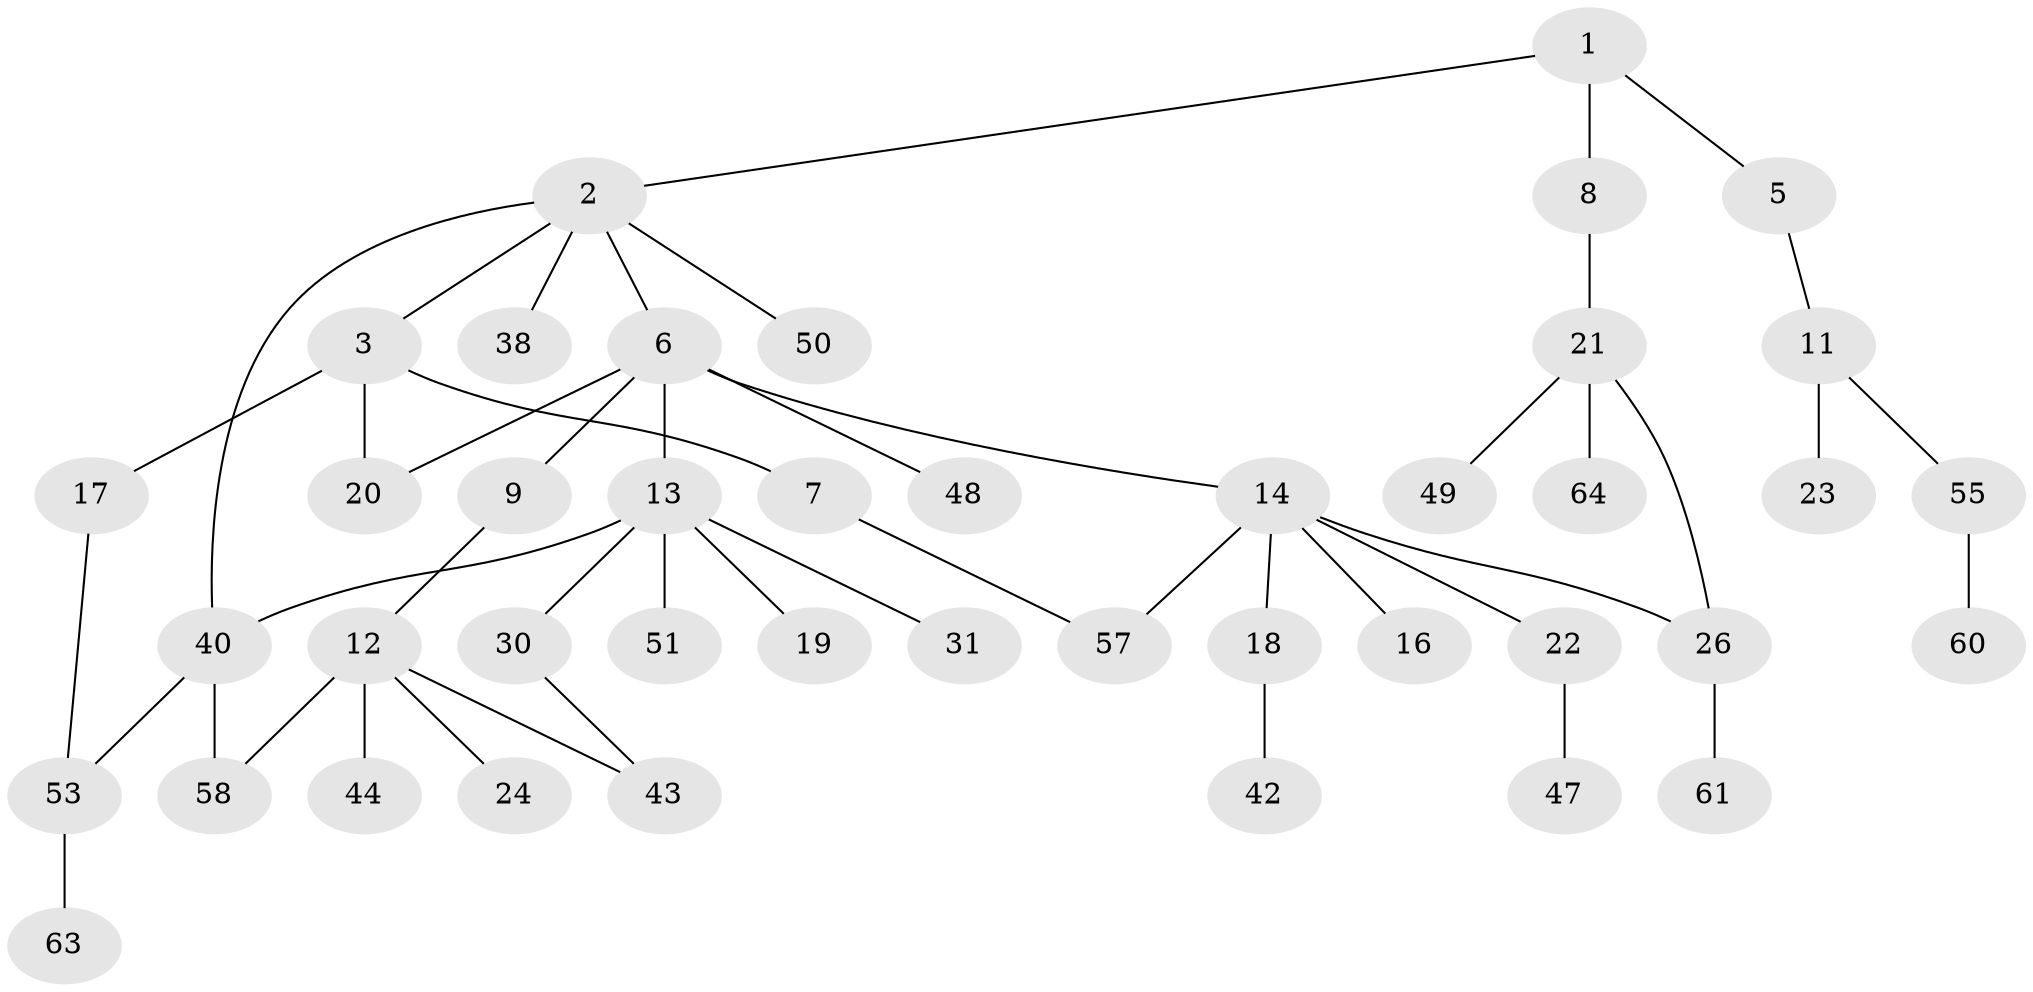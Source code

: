 // original degree distribution, {3: 0.15384615384615385, 5: 0.046153846153846156, 4: 0.046153846153846156, 2: 0.4, 6: 0.03076923076923077, 1: 0.3230769230769231}
// Generated by graph-tools (version 1.1) at 2025/41/03/06/25 10:41:25]
// undirected, 42 vertices, 48 edges
graph export_dot {
graph [start="1"]
  node [color=gray90,style=filled];
  1 [super="+4"];
  2 [super="+25"];
  3 [super="+10"];
  5;
  6 [super="+35"];
  7 [super="+45"];
  8 [super="+15"];
  9 [super="+33"];
  11 [super="+39"];
  12 [super="+28"];
  13 [super="+52"];
  14 [super="+34"];
  16;
  17 [super="+54"];
  18 [super="+32"];
  19;
  20 [super="+59"];
  21 [super="+41"];
  22 [super="+37"];
  23;
  24 [super="+27"];
  26 [super="+29"];
  30 [super="+36"];
  31;
  38;
  40;
  42;
  43 [super="+46"];
  44;
  47;
  48;
  49;
  50 [super="+56"];
  51;
  53 [super="+62"];
  55;
  57;
  58;
  60;
  61;
  63;
  64 [super="+65"];
  1 -- 2;
  1 -- 8;
  1 -- 5;
  2 -- 3;
  2 -- 6;
  2 -- 38;
  2 -- 40;
  2 -- 50;
  3 -- 7;
  3 -- 20;
  3 -- 17;
  5 -- 11;
  6 -- 9;
  6 -- 13;
  6 -- 14;
  6 -- 48;
  6 -- 20;
  7 -- 57;
  8 -- 21;
  9 -- 12;
  11 -- 23;
  11 -- 55;
  12 -- 24;
  12 -- 44;
  12 -- 58;
  12 -- 43;
  13 -- 19;
  13 -- 30;
  13 -- 31;
  13 -- 51;
  13 -- 40;
  14 -- 16;
  14 -- 18;
  14 -- 22;
  14 -- 57;
  14 -- 26;
  17 -- 53;
  18 -- 42;
  21 -- 26;
  21 -- 49;
  21 -- 64;
  22 -- 47;
  26 -- 61;
  30 -- 43;
  40 -- 53;
  40 -- 58;
  53 -- 63;
  55 -- 60;
}
